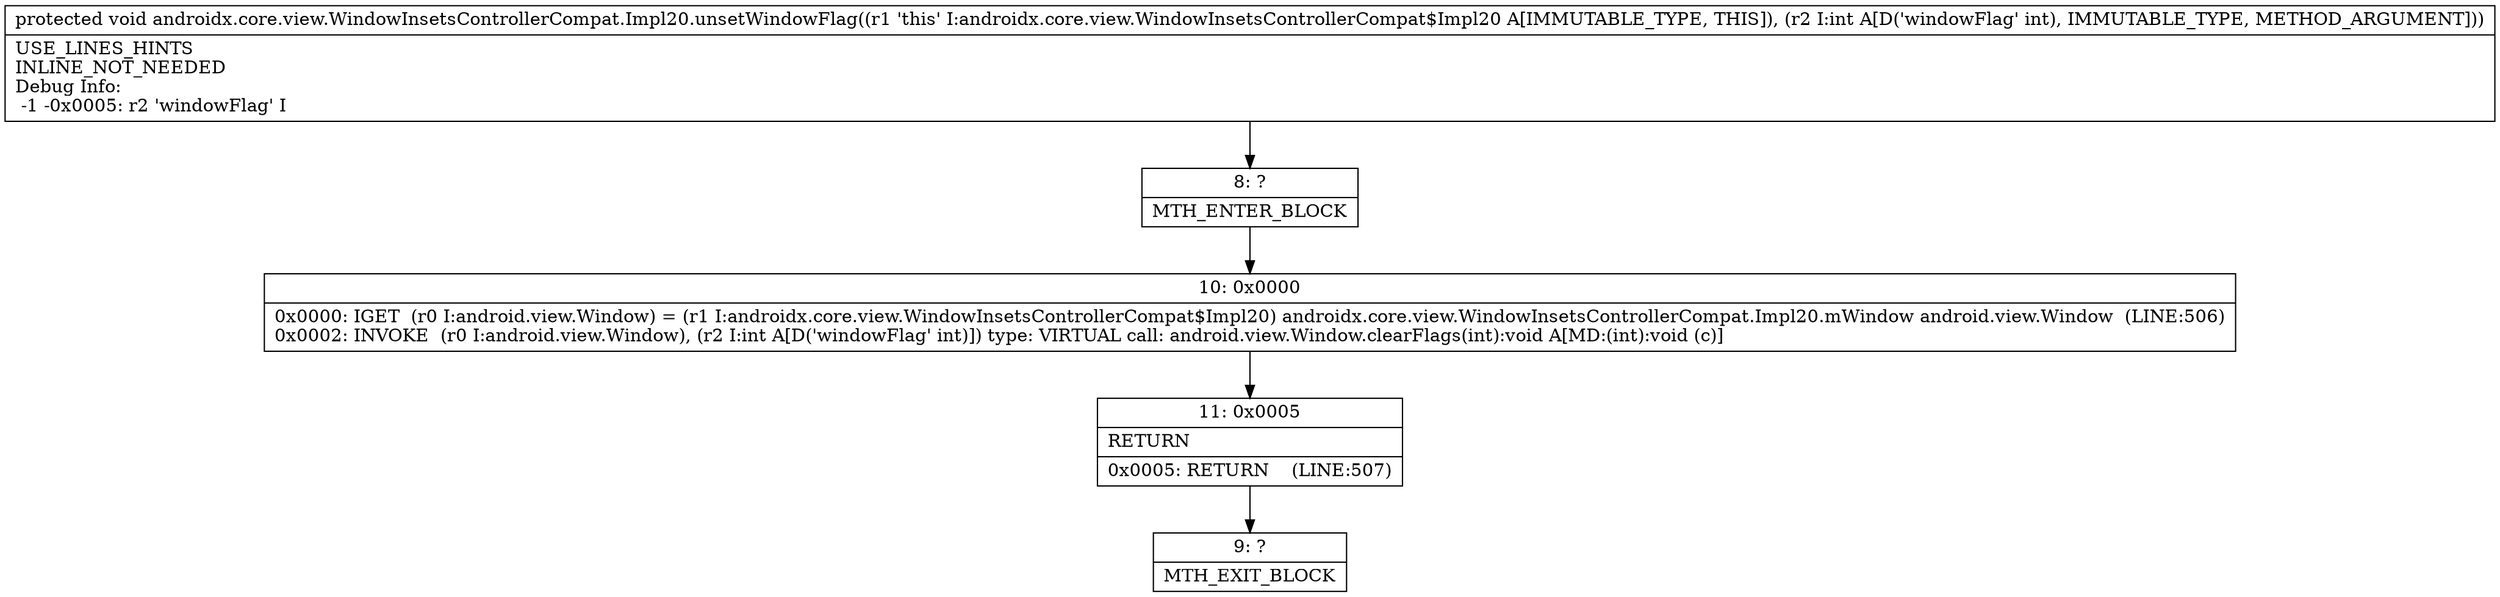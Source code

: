digraph "CFG forandroidx.core.view.WindowInsetsControllerCompat.Impl20.unsetWindowFlag(I)V" {
Node_8 [shape=record,label="{8\:\ ?|MTH_ENTER_BLOCK\l}"];
Node_10 [shape=record,label="{10\:\ 0x0000|0x0000: IGET  (r0 I:android.view.Window) = (r1 I:androidx.core.view.WindowInsetsControllerCompat$Impl20) androidx.core.view.WindowInsetsControllerCompat.Impl20.mWindow android.view.Window  (LINE:506)\l0x0002: INVOKE  (r0 I:android.view.Window), (r2 I:int A[D('windowFlag' int)]) type: VIRTUAL call: android.view.Window.clearFlags(int):void A[MD:(int):void (c)]\l}"];
Node_11 [shape=record,label="{11\:\ 0x0005|RETURN\l|0x0005: RETURN    (LINE:507)\l}"];
Node_9 [shape=record,label="{9\:\ ?|MTH_EXIT_BLOCK\l}"];
MethodNode[shape=record,label="{protected void androidx.core.view.WindowInsetsControllerCompat.Impl20.unsetWindowFlag((r1 'this' I:androidx.core.view.WindowInsetsControllerCompat$Impl20 A[IMMUTABLE_TYPE, THIS]), (r2 I:int A[D('windowFlag' int), IMMUTABLE_TYPE, METHOD_ARGUMENT]))  | USE_LINES_HINTS\lINLINE_NOT_NEEDED\lDebug Info:\l  \-1 \-0x0005: r2 'windowFlag' I\l}"];
MethodNode -> Node_8;Node_8 -> Node_10;
Node_10 -> Node_11;
Node_11 -> Node_9;
}

